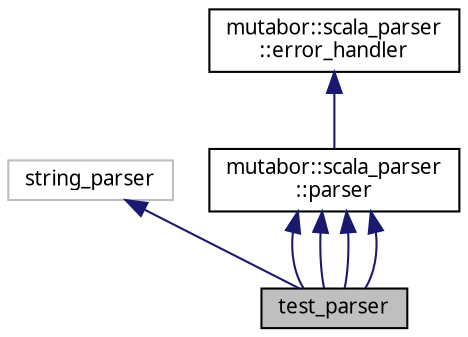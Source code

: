 digraph "test_parser"
{
  edge [fontname="Sans",fontsize="10",labelfontname="Sans",labelfontsize="10"];
  node [fontname="Sans",fontsize="10",shape=record];
  Node0 [label="test_parser",height=0.2,width=0.4,color="black", fillcolor="grey75", style="filled", fontcolor="black"];
  Node1 -> Node0 [dir="back",color="midnightblue",fontsize="10",style="solid",fontname="Sans"];
  Node1 [label="string_parser",height=0.2,width=0.4,color="grey75", fillcolor="white", style="filled"];
  Node2 -> Node0 [dir="back",color="midnightblue",fontsize="10",style="solid",fontname="Sans"];
  Node2 [label="mutabor::scala_parser\l::parser",height=0.2,width=0.4,color="black", fillcolor="white", style="filled",URL="$d5/d28/classmutabor_1_1scala__parser_1_1parser.html"];
  Node3 -> Node2 [dir="back",color="midnightblue",fontsize="10",style="solid",fontname="Sans"];
  Node3 [label="mutabor::scala_parser\l::error_handler",height=0.2,width=0.4,color="black", fillcolor="white", style="filled",URL="$de/d91/structmutabor_1_1scala__parser_1_1error__handler.html"];
  Node2 -> Node0 [dir="back",color="midnightblue",fontsize="10",style="solid",fontname="Sans"];
  Node2 -> Node0 [dir="back",color="midnightblue",fontsize="10",style="solid",fontname="Sans"];
  Node2 -> Node0 [dir="back",color="midnightblue",fontsize="10",style="solid",fontname="Sans"];
}
